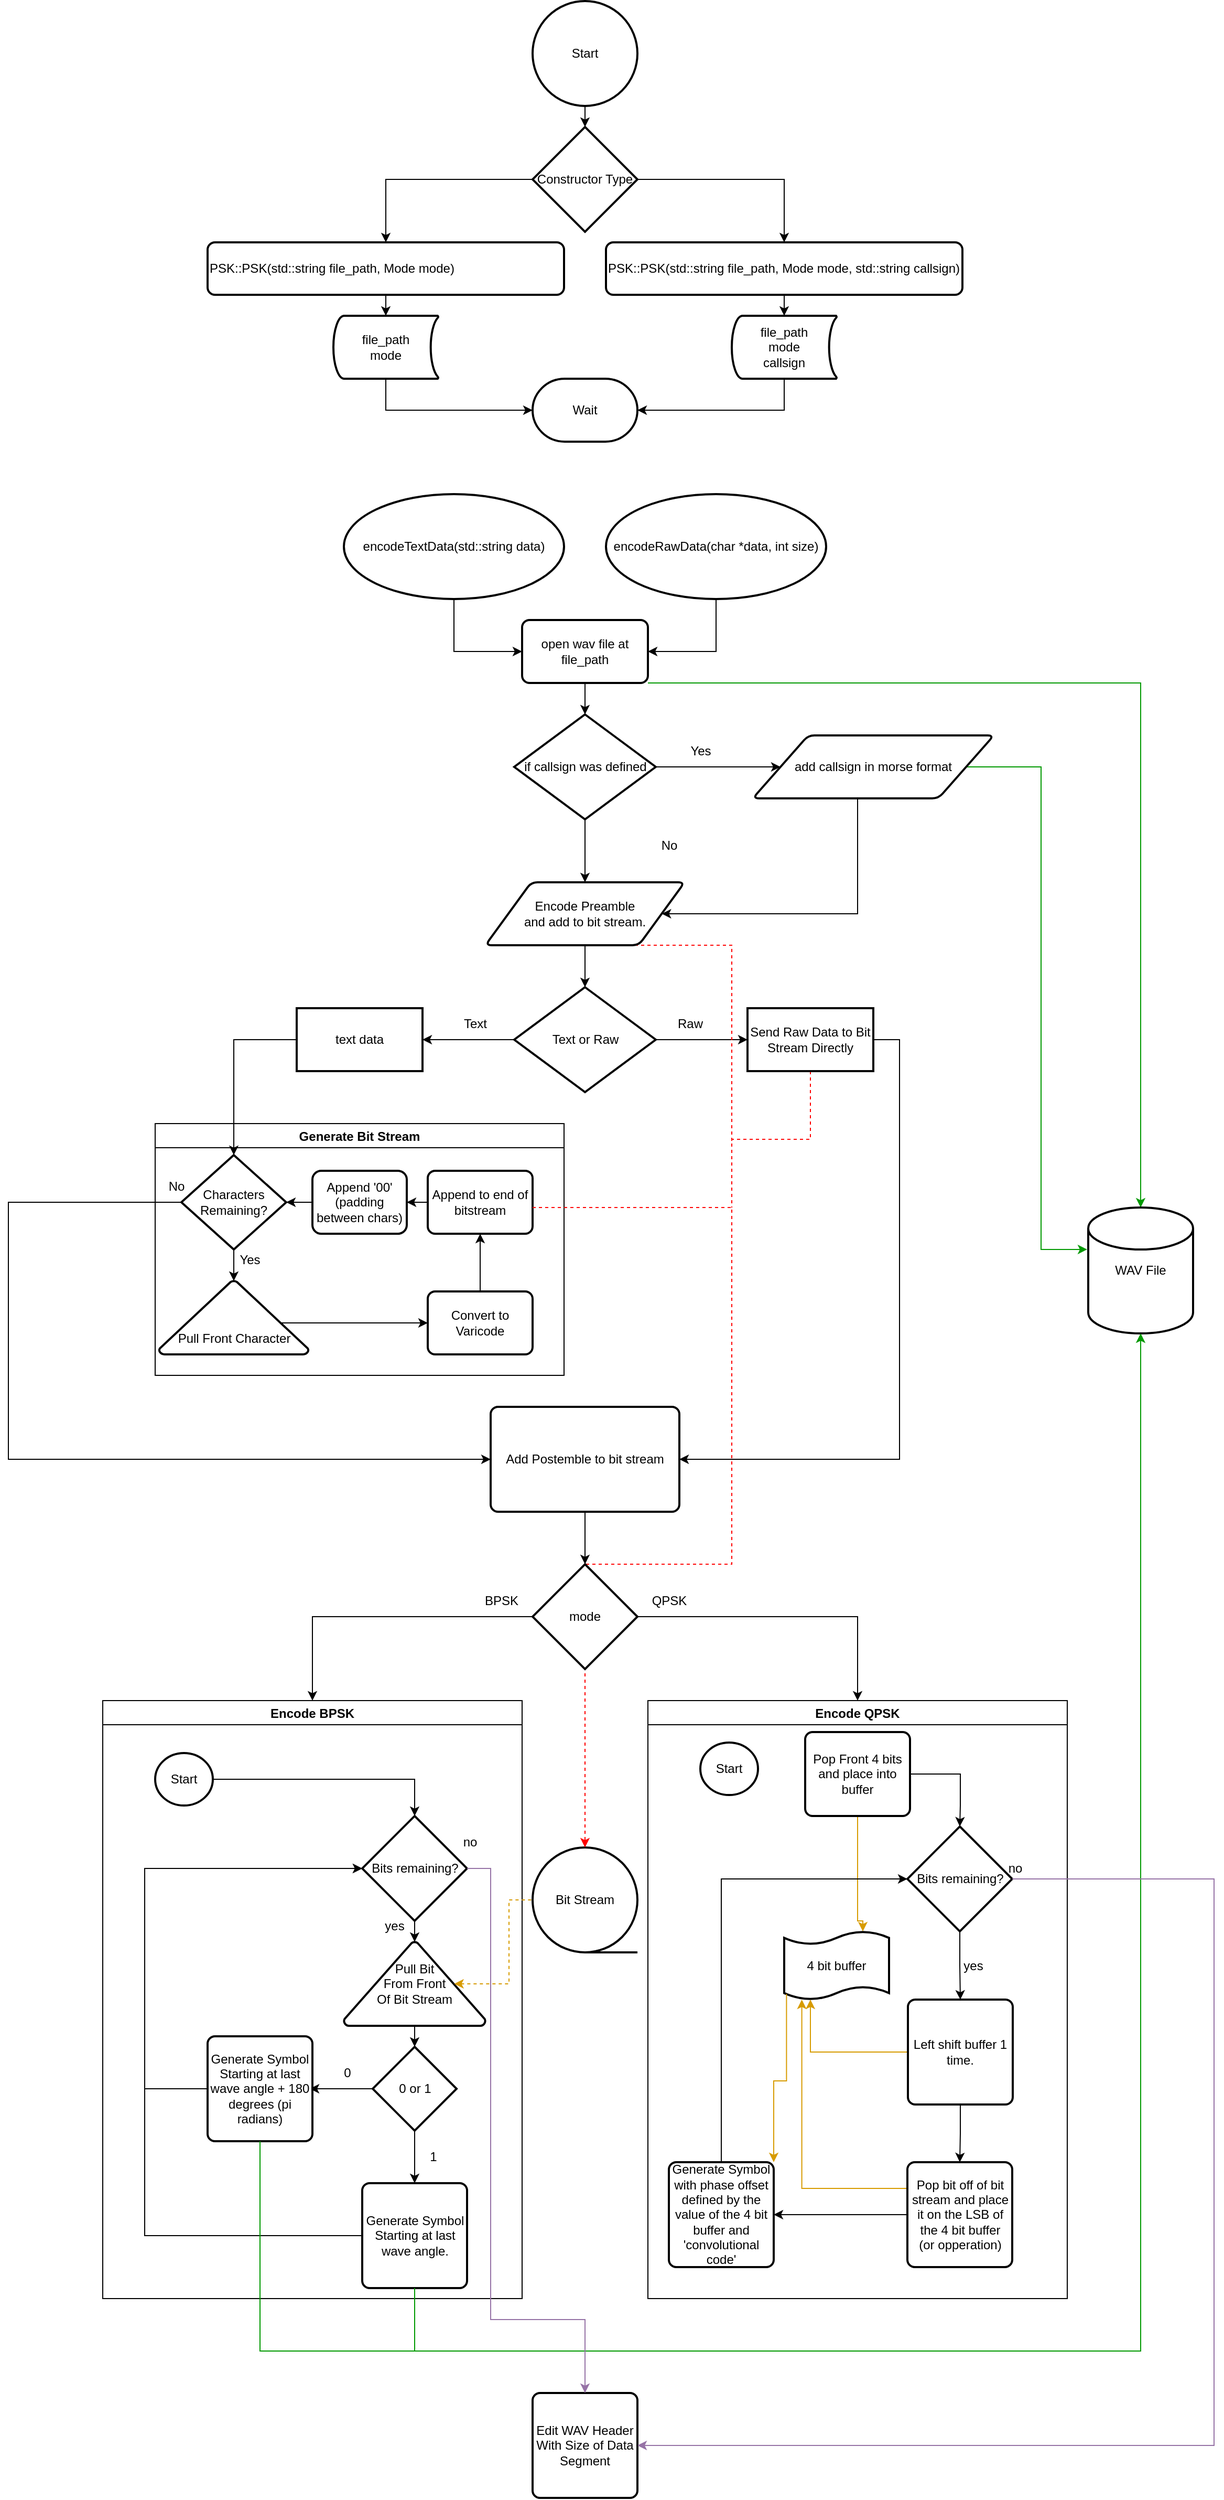 <mxfile version="20.5.1" type="device"><diagram id="MElhv_AXjSv3bPRaOon3" name="Page-1"><mxGraphModel dx="5590" dy="2537" grid="1" gridSize="10" guides="1" tooltips="1" connect="1" arrows="1" fold="1" page="1" pageScale="1" pageWidth="850" pageHeight="1100" math="0" shadow="0"><root><mxCell id="0"/><mxCell id="1" parent="0"/><mxCell id="XcD4Q7pasuz2UwCYDAua-4" style="edgeStyle=orthogonalEdgeStyle;rounded=0;orthogonalLoop=1;jettySize=auto;html=1;entryX=0.5;entryY=0;entryDx=0;entryDy=0;entryPerimeter=0;" edge="1" parent="1" source="XcD4Q7pasuz2UwCYDAua-1" target="XcD4Q7pasuz2UwCYDAua-3"><mxGeometry relative="1" as="geometry"/></mxCell><mxCell id="XcD4Q7pasuz2UwCYDAua-1" value="Start" style="strokeWidth=2;html=1;shape=mxgraph.flowchart.start_2;whiteSpace=wrap;" vertex="1" parent="1"><mxGeometry x="370" y="10" width="100" height="100" as="geometry"/></mxCell><mxCell id="XcD4Q7pasuz2UwCYDAua-7" style="edgeStyle=orthogonalEdgeStyle;rounded=0;orthogonalLoop=1;jettySize=auto;html=1;entryX=0.5;entryY=0;entryDx=0;entryDy=0;exitX=1;exitY=0.5;exitDx=0;exitDy=0;exitPerimeter=0;" edge="1" parent="1" source="XcD4Q7pasuz2UwCYDAua-3" target="XcD4Q7pasuz2UwCYDAua-6"><mxGeometry relative="1" as="geometry"/></mxCell><mxCell id="XcD4Q7pasuz2UwCYDAua-8" style="edgeStyle=orthogonalEdgeStyle;rounded=0;orthogonalLoop=1;jettySize=auto;html=1;exitX=0;exitY=0.5;exitDx=0;exitDy=0;exitPerimeter=0;entryX=0.5;entryY=0;entryDx=0;entryDy=0;" edge="1" parent="1" source="XcD4Q7pasuz2UwCYDAua-3" target="XcD4Q7pasuz2UwCYDAua-5"><mxGeometry relative="1" as="geometry"/></mxCell><mxCell id="XcD4Q7pasuz2UwCYDAua-3" value="Constructor Type" style="strokeWidth=2;html=1;shape=mxgraph.flowchart.decision;whiteSpace=wrap;" vertex="1" parent="1"><mxGeometry x="370" y="130" width="100" height="100" as="geometry"/></mxCell><mxCell id="XcD4Q7pasuz2UwCYDAua-14" style="edgeStyle=orthogonalEdgeStyle;rounded=0;orthogonalLoop=1;jettySize=auto;html=1;entryX=0.5;entryY=0;entryDx=0;entryDy=0;entryPerimeter=0;" edge="1" parent="1" source="XcD4Q7pasuz2UwCYDAua-5" target="XcD4Q7pasuz2UwCYDAua-12"><mxGeometry relative="1" as="geometry"/></mxCell><mxCell id="XcD4Q7pasuz2UwCYDAua-5" value="PSK::PSK(std::string file_path, Mode mode)" style="rounded=1;whiteSpace=wrap;html=1;absoluteArcSize=1;arcSize=14;strokeWidth=2;align=left;" vertex="1" parent="1"><mxGeometry x="60" y="240" width="340" height="50" as="geometry"/></mxCell><mxCell id="XcD4Q7pasuz2UwCYDAua-15" style="edgeStyle=orthogonalEdgeStyle;rounded=0;orthogonalLoop=1;jettySize=auto;html=1;entryX=0.5;entryY=0;entryDx=0;entryDy=0;entryPerimeter=0;" edge="1" parent="1" source="XcD4Q7pasuz2UwCYDAua-6" target="XcD4Q7pasuz2UwCYDAua-13"><mxGeometry relative="1" as="geometry"/></mxCell><mxCell id="XcD4Q7pasuz2UwCYDAua-6" value="PSK::PSK(std::string file_path, Mode mode, std::string callsign)" style="rounded=1;whiteSpace=wrap;html=1;absoluteArcSize=1;arcSize=14;strokeWidth=2;align=left;" vertex="1" parent="1"><mxGeometry x="440" y="240" width="340" height="50" as="geometry"/></mxCell><mxCell id="XcD4Q7pasuz2UwCYDAua-9" value="Wait" style="strokeWidth=2;html=1;shape=mxgraph.flowchart.terminator;whiteSpace=wrap;" vertex="1" parent="1"><mxGeometry x="370" y="370" width="100" height="60" as="geometry"/></mxCell><mxCell id="XcD4Q7pasuz2UwCYDAua-17" style="edgeStyle=orthogonalEdgeStyle;rounded=0;orthogonalLoop=1;jettySize=auto;html=1;exitX=0.5;exitY=1;exitDx=0;exitDy=0;exitPerimeter=0;entryX=0;entryY=0.5;entryDx=0;entryDy=0;entryPerimeter=0;" edge="1" parent="1" source="XcD4Q7pasuz2UwCYDAua-12" target="XcD4Q7pasuz2UwCYDAua-9"><mxGeometry relative="1" as="geometry"/></mxCell><mxCell id="XcD4Q7pasuz2UwCYDAua-12" value="file_path&lt;br&gt;mode" style="strokeWidth=2;html=1;shape=mxgraph.flowchart.stored_data;whiteSpace=wrap;" vertex="1" parent="1"><mxGeometry x="180" y="310" width="100" height="60" as="geometry"/></mxCell><mxCell id="XcD4Q7pasuz2UwCYDAua-16" style="edgeStyle=orthogonalEdgeStyle;rounded=0;orthogonalLoop=1;jettySize=auto;html=1;entryX=1;entryY=0.5;entryDx=0;entryDy=0;entryPerimeter=0;exitX=0.5;exitY=1;exitDx=0;exitDy=0;exitPerimeter=0;" edge="1" parent="1" source="XcD4Q7pasuz2UwCYDAua-13" target="XcD4Q7pasuz2UwCYDAua-9"><mxGeometry relative="1" as="geometry"/></mxCell><mxCell id="XcD4Q7pasuz2UwCYDAua-13" value="file_path&lt;br&gt;mode&lt;br&gt;callsign" style="strokeWidth=2;html=1;shape=mxgraph.flowchart.stored_data;whiteSpace=wrap;" vertex="1" parent="1"><mxGeometry x="560" y="310" width="100" height="60" as="geometry"/></mxCell><mxCell id="XcD4Q7pasuz2UwCYDAua-26" style="edgeStyle=orthogonalEdgeStyle;rounded=0;orthogonalLoop=1;jettySize=auto;html=1;entryX=0;entryY=0.5;entryDx=0;entryDy=0;" edge="1" parent="1" source="XcD4Q7pasuz2UwCYDAua-19" target="XcD4Q7pasuz2UwCYDAua-21"><mxGeometry relative="1" as="geometry"/></mxCell><mxCell id="XcD4Q7pasuz2UwCYDAua-19" value="encodeTextData(std::string data)" style="strokeWidth=2;html=1;shape=mxgraph.flowchart.start_2;whiteSpace=wrap;" vertex="1" parent="1"><mxGeometry x="190" y="480" width="210" height="100" as="geometry"/></mxCell><mxCell id="XcD4Q7pasuz2UwCYDAua-27" style="edgeStyle=orthogonalEdgeStyle;rounded=0;orthogonalLoop=1;jettySize=auto;html=1;entryX=1;entryY=0.5;entryDx=0;entryDy=0;" edge="1" parent="1" source="XcD4Q7pasuz2UwCYDAua-20" target="XcD4Q7pasuz2UwCYDAua-21"><mxGeometry relative="1" as="geometry"/></mxCell><mxCell id="XcD4Q7pasuz2UwCYDAua-20" value="encodeRawData(char *data, int size)" style="strokeWidth=2;html=1;shape=mxgraph.flowchart.start_2;whiteSpace=wrap;" vertex="1" parent="1"><mxGeometry x="440" y="480" width="210" height="100" as="geometry"/></mxCell><mxCell id="XcD4Q7pasuz2UwCYDAua-25" style="edgeStyle=orthogonalEdgeStyle;rounded=0;orthogonalLoop=1;jettySize=auto;html=1;entryX=0.5;entryY=0;entryDx=0;entryDy=0;entryPerimeter=0;" edge="1" parent="1" source="XcD4Q7pasuz2UwCYDAua-21" target="XcD4Q7pasuz2UwCYDAua-22"><mxGeometry relative="1" as="geometry"/></mxCell><mxCell id="XcD4Q7pasuz2UwCYDAua-29" style="edgeStyle=orthogonalEdgeStyle;rounded=0;orthogonalLoop=1;jettySize=auto;html=1;exitX=1;exitY=1;exitDx=0;exitDy=0;entryX=0.5;entryY=0;entryDx=0;entryDy=0;entryPerimeter=0;strokeColor=#009900;" edge="1" parent="1" source="XcD4Q7pasuz2UwCYDAua-21" target="XcD4Q7pasuz2UwCYDAua-28"><mxGeometry relative="1" as="geometry"><Array as="points"><mxPoint x="950" y="660"/></Array></mxGeometry></mxCell><mxCell id="XcD4Q7pasuz2UwCYDAua-21" value="open wav file at file_path" style="rounded=1;whiteSpace=wrap;html=1;absoluteArcSize=1;arcSize=14;strokeWidth=2;" vertex="1" parent="1"><mxGeometry x="360" y="600" width="120" height="60" as="geometry"/></mxCell><mxCell id="XcD4Q7pasuz2UwCYDAua-31" style="edgeStyle=orthogonalEdgeStyle;rounded=0;orthogonalLoop=1;jettySize=auto;html=1;" edge="1" parent="1" source="XcD4Q7pasuz2UwCYDAua-22" target="XcD4Q7pasuz2UwCYDAua-30"><mxGeometry relative="1" as="geometry"/></mxCell><mxCell id="XcD4Q7pasuz2UwCYDAua-48" style="edgeStyle=orthogonalEdgeStyle;rounded=0;orthogonalLoop=1;jettySize=auto;html=1;entryX=0.5;entryY=0;entryDx=0;entryDy=0;" edge="1" parent="1" source="XcD4Q7pasuz2UwCYDAua-22" target="XcD4Q7pasuz2UwCYDAua-47"><mxGeometry relative="1" as="geometry"/></mxCell><mxCell id="XcD4Q7pasuz2UwCYDAua-22" value="if callsign was defined" style="strokeWidth=2;html=1;shape=mxgraph.flowchart.decision;whiteSpace=wrap;" vertex="1" parent="1"><mxGeometry x="352.5" y="690" width="135" height="100" as="geometry"/></mxCell><mxCell id="XcD4Q7pasuz2UwCYDAua-28" value="WAV File" style="strokeWidth=2;html=1;shape=mxgraph.flowchart.database;whiteSpace=wrap;" vertex="1" parent="1"><mxGeometry x="900" y="1160" width="100" height="120" as="geometry"/></mxCell><mxCell id="XcD4Q7pasuz2UwCYDAua-32" style="edgeStyle=orthogonalEdgeStyle;rounded=0;orthogonalLoop=1;jettySize=auto;html=1;entryX=-0.01;entryY=0.333;entryDx=0;entryDy=0;entryPerimeter=0;strokeColor=#009900;" edge="1" parent="1" source="XcD4Q7pasuz2UwCYDAua-30" target="XcD4Q7pasuz2UwCYDAua-28"><mxGeometry relative="1" as="geometry"/></mxCell><mxCell id="XcD4Q7pasuz2UwCYDAua-49" style="edgeStyle=orthogonalEdgeStyle;rounded=0;orthogonalLoop=1;jettySize=auto;html=1;entryX=1;entryY=0.5;entryDx=0;entryDy=0;" edge="1" parent="1" source="XcD4Q7pasuz2UwCYDAua-30" target="XcD4Q7pasuz2UwCYDAua-47"><mxGeometry relative="1" as="geometry"><Array as="points"><mxPoint x="680" y="880"/></Array></mxGeometry></mxCell><mxCell id="XcD4Q7pasuz2UwCYDAua-30" value="add callsign in morse format" style="shape=parallelogram;html=1;strokeWidth=2;perimeter=parallelogramPerimeter;whiteSpace=wrap;rounded=1;arcSize=12;size=0.23;" vertex="1" parent="1"><mxGeometry x="580" y="710" width="230" height="60" as="geometry"/></mxCell><mxCell id="XcD4Q7pasuz2UwCYDAua-38" value="" style="edgeStyle=orthogonalEdgeStyle;rounded=0;orthogonalLoop=1;jettySize=auto;html=1;" edge="1" parent="1" source="XcD4Q7pasuz2UwCYDAua-33" target="XcD4Q7pasuz2UwCYDAua-37"><mxGeometry relative="1" as="geometry"/></mxCell><mxCell id="XcD4Q7pasuz2UwCYDAua-41" value="" style="edgeStyle=orthogonalEdgeStyle;rounded=0;orthogonalLoop=1;jettySize=auto;html=1;" edge="1" parent="1" source="XcD4Q7pasuz2UwCYDAua-33" target="XcD4Q7pasuz2UwCYDAua-40"><mxGeometry relative="1" as="geometry"/></mxCell><mxCell id="XcD4Q7pasuz2UwCYDAua-33" value="Text or Raw" style="strokeWidth=2;html=1;shape=mxgraph.flowchart.decision;whiteSpace=wrap;" vertex="1" parent="1"><mxGeometry x="352.5" y="950" width="135" height="100" as="geometry"/></mxCell><mxCell id="XcD4Q7pasuz2UwCYDAua-35" value="Yes" style="text;html=1;align=center;verticalAlign=middle;resizable=0;points=[];autosize=1;strokeColor=none;fillColor=none;" vertex="1" parent="1"><mxGeometry x="510" y="710" width="40" height="30" as="geometry"/></mxCell><mxCell id="XcD4Q7pasuz2UwCYDAua-36" value="No" style="text;html=1;align=center;verticalAlign=middle;resizable=0;points=[];autosize=1;strokeColor=none;fillColor=none;" vertex="1" parent="1"><mxGeometry x="480" y="800" width="40" height="30" as="geometry"/></mxCell><mxCell id="XcD4Q7pasuz2UwCYDAua-105" style="edgeStyle=orthogonalEdgeStyle;rounded=0;orthogonalLoop=1;jettySize=auto;html=1;endArrow=none;endFill=0;dashed=1;strokeColor=#FF0000;" edge="1" parent="1" source="XcD4Q7pasuz2UwCYDAua-37"><mxGeometry relative="1" as="geometry"><mxPoint x="560" y="1160" as="targetPoint"/><Array as="points"><mxPoint x="635" y="1095"/><mxPoint x="560" y="1095"/></Array></mxGeometry></mxCell><mxCell id="XcD4Q7pasuz2UwCYDAua-167" style="edgeStyle=orthogonalEdgeStyle;rounded=0;orthogonalLoop=1;jettySize=auto;html=1;entryX=1;entryY=0.5;entryDx=0;entryDy=0;strokeColor=#000000;startArrow=none;startFill=0;endArrow=classic;endFill=1;" edge="1" parent="1" source="XcD4Q7pasuz2UwCYDAua-37" target="XcD4Q7pasuz2UwCYDAua-160"><mxGeometry relative="1" as="geometry"><Array as="points"><mxPoint x="720" y="1000"/><mxPoint x="720" y="1400"/></Array></mxGeometry></mxCell><mxCell id="XcD4Q7pasuz2UwCYDAua-37" value="Send Raw Data to Bit Stream Directly" style="whiteSpace=wrap;html=1;strokeWidth=2;" vertex="1" parent="1"><mxGeometry x="575" y="970" width="120" height="60" as="geometry"/></mxCell><mxCell id="XcD4Q7pasuz2UwCYDAua-39" value="Raw" style="text;html=1;align=center;verticalAlign=middle;resizable=0;points=[];autosize=1;strokeColor=none;fillColor=none;" vertex="1" parent="1"><mxGeometry x="494.5" y="970" width="50" height="30" as="geometry"/></mxCell><mxCell id="XcD4Q7pasuz2UwCYDAua-40" value="text data" style="whiteSpace=wrap;html=1;strokeWidth=2;" vertex="1" parent="1"><mxGeometry x="145" y="970" width="120" height="60" as="geometry"/></mxCell><mxCell id="XcD4Q7pasuz2UwCYDAua-42" value="Text" style="text;html=1;align=center;verticalAlign=middle;resizable=0;points=[];autosize=1;strokeColor=none;fillColor=none;" vertex="1" parent="1"><mxGeometry x="289.5" y="970" width="50" height="30" as="geometry"/></mxCell><mxCell id="XcD4Q7pasuz2UwCYDAua-50" style="edgeStyle=orthogonalEdgeStyle;rounded=0;orthogonalLoop=1;jettySize=auto;html=1;entryX=0.5;entryY=0;entryDx=0;entryDy=0;entryPerimeter=0;" edge="1" parent="1" source="XcD4Q7pasuz2UwCYDAua-47" target="XcD4Q7pasuz2UwCYDAua-33"><mxGeometry relative="1" as="geometry"/></mxCell><mxCell id="XcD4Q7pasuz2UwCYDAua-57" value="Generate Bit Stream" style="swimlane;startSize=23;" vertex="1" parent="1"><mxGeometry x="10" y="1080" width="390" height="240" as="geometry"/></mxCell><mxCell id="XcD4Q7pasuz2UwCYDAua-61" style="edgeStyle=orthogonalEdgeStyle;rounded=0;orthogonalLoop=1;jettySize=auto;html=1;entryX=0.5;entryY=0;entryDx=0;entryDy=0;entryPerimeter=0;exitX=0.5;exitY=1;exitDx=0;exitDy=0;exitPerimeter=0;" edge="1" parent="XcD4Q7pasuz2UwCYDAua-57" source="XcD4Q7pasuz2UwCYDAua-72" target="XcD4Q7pasuz2UwCYDAua-60"><mxGeometry relative="1" as="geometry"><mxPoint x="75" y="110" as="sourcePoint"/><Array as="points"/></mxGeometry></mxCell><mxCell id="XcD4Q7pasuz2UwCYDAua-112" value="" style="edgeStyle=orthogonalEdgeStyle;rounded=0;orthogonalLoop=1;jettySize=auto;html=1;strokeColor=#000000;endArrow=classic;endFill=1;exitX=0.819;exitY=-0.119;exitDx=0;exitDy=0;exitPerimeter=0;" edge="1" parent="XcD4Q7pasuz2UwCYDAua-57" source="XcD4Q7pasuz2UwCYDAua-62" target="XcD4Q7pasuz2UwCYDAua-64"><mxGeometry relative="1" as="geometry"><Array as="points"><mxPoint x="116" y="190"/></Array></mxGeometry></mxCell><mxCell id="XcD4Q7pasuz2UwCYDAua-60" value="" style="strokeWidth=2;html=1;shape=mxgraph.flowchart.extract_or_measurement;whiteSpace=wrap;labelPosition=center;verticalLabelPosition=middle;align=center;verticalAlign=middle;" vertex="1" parent="XcD4Q7pasuz2UwCYDAua-57"><mxGeometry x="3.75" y="150" width="142.5" height="70" as="geometry"/></mxCell><mxCell id="XcD4Q7pasuz2UwCYDAua-62" value="Pull Front Character" style="text;html=1;align=center;verticalAlign=middle;resizable=0;points=[];autosize=1;strokeColor=none;fillColor=none;" vertex="1" parent="XcD4Q7pasuz2UwCYDAua-57"><mxGeometry x="10" y="190" width="130" height="30" as="geometry"/></mxCell><mxCell id="XcD4Q7pasuz2UwCYDAua-64" value="Convert to Varicode" style="rounded=1;whiteSpace=wrap;html=1;absoluteArcSize=1;arcSize=14;strokeWidth=2;" vertex="1" parent="XcD4Q7pasuz2UwCYDAua-57"><mxGeometry x="260" y="160" width="100" height="60" as="geometry"/></mxCell><mxCell id="XcD4Q7pasuz2UwCYDAua-66" value="Append to end of bitstream" style="rounded=1;whiteSpace=wrap;html=1;absoluteArcSize=1;arcSize=14;strokeWidth=2;" vertex="1" parent="XcD4Q7pasuz2UwCYDAua-57"><mxGeometry x="260" y="45" width="100" height="60" as="geometry"/></mxCell><mxCell id="XcD4Q7pasuz2UwCYDAua-67" value="" style="edgeStyle=orthogonalEdgeStyle;rounded=0;orthogonalLoop=1;jettySize=auto;html=1;" edge="1" parent="XcD4Q7pasuz2UwCYDAua-57" source="XcD4Q7pasuz2UwCYDAua-64" target="XcD4Q7pasuz2UwCYDAua-66"><mxGeometry relative="1" as="geometry"/></mxCell><mxCell id="XcD4Q7pasuz2UwCYDAua-72" value="Characters Remaining?" style="strokeWidth=2;html=1;shape=mxgraph.flowchart.decision;whiteSpace=wrap;" vertex="1" parent="XcD4Q7pasuz2UwCYDAua-57"><mxGeometry x="25" y="30" width="100" height="90" as="geometry"/></mxCell><mxCell id="XcD4Q7pasuz2UwCYDAua-94" value="No" style="text;html=1;align=center;verticalAlign=middle;resizable=0;points=[];autosize=1;strokeColor=none;fillColor=none;" vertex="1" parent="XcD4Q7pasuz2UwCYDAua-57"><mxGeometry y="45" width="40" height="30" as="geometry"/></mxCell><mxCell id="XcD4Q7pasuz2UwCYDAua-111" value="" style="edgeStyle=orthogonalEdgeStyle;rounded=0;orthogonalLoop=1;jettySize=auto;html=1;strokeColor=#000000;endArrow=classic;endFill=1;" edge="1" parent="XcD4Q7pasuz2UwCYDAua-57" source="XcD4Q7pasuz2UwCYDAua-109" target="XcD4Q7pasuz2UwCYDAua-72"><mxGeometry relative="1" as="geometry"/></mxCell><mxCell id="XcD4Q7pasuz2UwCYDAua-109" value="Append '00'&lt;br&gt;(padding between chars)" style="whiteSpace=wrap;html=1;rounded=1;arcSize=14;strokeWidth=2;" vertex="1" parent="XcD4Q7pasuz2UwCYDAua-57"><mxGeometry x="150" y="45" width="90" height="60" as="geometry"/></mxCell><mxCell id="XcD4Q7pasuz2UwCYDAua-110" value="" style="edgeStyle=orthogonalEdgeStyle;rounded=0;orthogonalLoop=1;jettySize=auto;html=1;strokeColor=#000000;endArrow=classic;endFill=1;" edge="1" parent="XcD4Q7pasuz2UwCYDAua-57" source="XcD4Q7pasuz2UwCYDAua-66" target="XcD4Q7pasuz2UwCYDAua-109"><mxGeometry relative="1" as="geometry"/></mxCell><mxCell id="XcD4Q7pasuz2UwCYDAua-145" style="edgeStyle=orthogonalEdgeStyle;rounded=0;orthogonalLoop=1;jettySize=auto;html=1;exitX=0.75;exitY=1;exitDx=0;exitDy=0;strokeColor=#FF0000;startArrow=none;startFill=0;endArrow=none;endFill=0;fillColor=#ffe6cc;dashed=1;" edge="1" parent="1" source="XcD4Q7pasuz2UwCYDAua-47"><mxGeometry relative="1" as="geometry"><mxPoint x="560" y="1100" as="targetPoint"/><Array as="points"><mxPoint x="560" y="910"/></Array></mxGeometry></mxCell><mxCell id="XcD4Q7pasuz2UwCYDAua-47" value="Encode Preamble&lt;br&gt;and add to bit stream." style="shape=parallelogram;html=1;strokeWidth=2;perimeter=parallelogramPerimeter;whiteSpace=wrap;rounded=1;arcSize=12;size=0.23;" vertex="1" parent="1"><mxGeometry x="325" y="850" width="190" height="60" as="geometry"/></mxCell><mxCell id="XcD4Q7pasuz2UwCYDAua-73" style="edgeStyle=orthogonalEdgeStyle;rounded=0;orthogonalLoop=1;jettySize=auto;html=1;entryX=0.5;entryY=0;entryDx=0;entryDy=0;entryPerimeter=0;" edge="1" parent="1" source="XcD4Q7pasuz2UwCYDAua-40" target="XcD4Q7pasuz2UwCYDAua-72"><mxGeometry relative="1" as="geometry"/></mxCell><mxCell id="XcD4Q7pasuz2UwCYDAua-74" value="Yes" style="text;html=1;align=center;verticalAlign=middle;resizable=0;points=[];autosize=1;strokeColor=none;fillColor=none;" vertex="1" parent="1"><mxGeometry x="80" y="1195" width="40" height="30" as="geometry"/></mxCell><mxCell id="XcD4Q7pasuz2UwCYDAua-63" value="Bit Stream" style="strokeWidth=2;html=1;shape=mxgraph.flowchart.sequential_data;whiteSpace=wrap;" vertex="1" parent="1"><mxGeometry x="370" y="1770" width="100" height="100" as="geometry"/></mxCell><mxCell id="XcD4Q7pasuz2UwCYDAua-71" style="edgeStyle=orthogonalEdgeStyle;rounded=0;orthogonalLoop=1;jettySize=auto;html=1;dashed=1;strokeColor=#FF0000;" edge="1" parent="1" source="XcD4Q7pasuz2UwCYDAua-66" target="XcD4Q7pasuz2UwCYDAua-63"><mxGeometry relative="1" as="geometry"><Array as="points"><mxPoint x="560" y="1160"/><mxPoint x="560" y="1500"/><mxPoint x="420" y="1500"/></Array></mxGeometry></mxCell><mxCell id="XcD4Q7pasuz2UwCYDAua-81" value="Encode BPSK" style="swimlane;startSize=23;" vertex="1" parent="1"><mxGeometry x="-40" y="1630" width="400" height="570" as="geometry"/></mxCell><mxCell id="XcD4Q7pasuz2UwCYDAua-120" value="" style="edgeStyle=orthogonalEdgeStyle;rounded=0;orthogonalLoop=1;jettySize=auto;html=1;strokeColor=#000000;startArrow=none;startFill=0;endArrow=classic;endFill=1;" edge="1" parent="XcD4Q7pasuz2UwCYDAua-81" source="XcD4Q7pasuz2UwCYDAua-113" target="XcD4Q7pasuz2UwCYDAua-119"><mxGeometry relative="1" as="geometry"/></mxCell><mxCell id="XcD4Q7pasuz2UwCYDAua-113" value="Pull Bit&lt;br&gt;From Front&lt;br&gt;Of Bit Stream" style="strokeWidth=2;html=1;shape=mxgraph.flowchart.extract_or_measurement;whiteSpace=wrap;" vertex="1" parent="XcD4Q7pasuz2UwCYDAua-81"><mxGeometry x="230" y="230" width="135" height="80" as="geometry"/></mxCell><mxCell id="XcD4Q7pasuz2UwCYDAua-147" style="edgeStyle=orthogonalEdgeStyle;rounded=0;orthogonalLoop=1;jettySize=auto;html=1;exitX=1;exitY=0.5;exitDx=0;exitDy=0;exitPerimeter=0;strokeColor=#000000;startArrow=none;startFill=0;endArrow=classic;endFill=1;" edge="1" parent="XcD4Q7pasuz2UwCYDAua-81" source="XcD4Q7pasuz2UwCYDAua-114" target="XcD4Q7pasuz2UwCYDAua-143"><mxGeometry relative="1" as="geometry"/></mxCell><mxCell id="XcD4Q7pasuz2UwCYDAua-114" value="Start" style="strokeWidth=2;html=1;shape=mxgraph.flowchart.start_2;whiteSpace=wrap;" vertex="1" parent="XcD4Q7pasuz2UwCYDAua-81"><mxGeometry x="50" y="50" width="55" height="50" as="geometry"/></mxCell><mxCell id="XcD4Q7pasuz2UwCYDAua-122" value="" style="edgeStyle=orthogonalEdgeStyle;rounded=0;orthogonalLoop=1;jettySize=auto;html=1;strokeColor=#000000;startArrow=none;startFill=0;endArrow=classic;endFill=1;" edge="1" parent="XcD4Q7pasuz2UwCYDAua-81" source="XcD4Q7pasuz2UwCYDAua-119"><mxGeometry relative="1" as="geometry"><mxPoint x="197.5" y="370" as="targetPoint"/></mxGeometry></mxCell><mxCell id="XcD4Q7pasuz2UwCYDAua-142" value="" style="edgeStyle=orthogonalEdgeStyle;rounded=0;orthogonalLoop=1;jettySize=auto;html=1;strokeColor=#000000;startArrow=none;startFill=0;endArrow=classic;endFill=1;" edge="1" parent="XcD4Q7pasuz2UwCYDAua-81" source="XcD4Q7pasuz2UwCYDAua-119" target="XcD4Q7pasuz2UwCYDAua-141"><mxGeometry relative="1" as="geometry"/></mxCell><mxCell id="XcD4Q7pasuz2UwCYDAua-119" value="0 or 1&lt;br&gt;" style="rhombus;whiteSpace=wrap;html=1;strokeWidth=2;" vertex="1" parent="XcD4Q7pasuz2UwCYDAua-81"><mxGeometry x="257.5" y="330" width="80" height="80" as="geometry"/></mxCell><mxCell id="XcD4Q7pasuz2UwCYDAua-156" style="edgeStyle=orthogonalEdgeStyle;rounded=0;orthogonalLoop=1;jettySize=auto;html=1;entryX=0;entryY=0.5;entryDx=0;entryDy=0;entryPerimeter=0;strokeColor=#000000;startArrow=none;startFill=0;endArrow=classic;endFill=1;" edge="1" parent="XcD4Q7pasuz2UwCYDAua-81" source="XcD4Q7pasuz2UwCYDAua-138" target="XcD4Q7pasuz2UwCYDAua-143"><mxGeometry relative="1" as="geometry"><Array as="points"><mxPoint x="40" y="370"/><mxPoint x="40" y="160"/></Array></mxGeometry></mxCell><mxCell id="XcD4Q7pasuz2UwCYDAua-138" value="Generate Symbol&lt;br&gt;Starting at last wave angle + 180&lt;br&gt;degrees (pi radians)" style="rounded=1;whiteSpace=wrap;html=1;absoluteArcSize=1;arcSize=14;strokeWidth=2;" vertex="1" parent="XcD4Q7pasuz2UwCYDAua-81"><mxGeometry x="100" y="320" width="100" height="100" as="geometry"/></mxCell><mxCell id="XcD4Q7pasuz2UwCYDAua-139" value="0" style="text;html=1;align=center;verticalAlign=middle;resizable=0;points=[];autosize=1;strokeColor=none;fillColor=none;" vertex="1" parent="XcD4Q7pasuz2UwCYDAua-81"><mxGeometry x="217.5" y="340" width="30" height="30" as="geometry"/></mxCell><mxCell id="XcD4Q7pasuz2UwCYDAua-140" value="1" style="text;html=1;align=center;verticalAlign=middle;resizable=0;points=[];autosize=1;strokeColor=none;fillColor=none;" vertex="1" parent="XcD4Q7pasuz2UwCYDAua-81"><mxGeometry x="300" y="420" width="30" height="30" as="geometry"/></mxCell><mxCell id="XcD4Q7pasuz2UwCYDAua-155" style="edgeStyle=orthogonalEdgeStyle;rounded=0;orthogonalLoop=1;jettySize=auto;html=1;exitX=0;exitY=0.5;exitDx=0;exitDy=0;entryX=0;entryY=0.5;entryDx=0;entryDy=0;entryPerimeter=0;strokeColor=#000000;startArrow=none;startFill=0;endArrow=classic;endFill=1;" edge="1" parent="XcD4Q7pasuz2UwCYDAua-81" source="XcD4Q7pasuz2UwCYDAua-141" target="XcD4Q7pasuz2UwCYDAua-143"><mxGeometry relative="1" as="geometry"><Array as="points"><mxPoint x="40" y="510"/><mxPoint x="40" y="160"/></Array></mxGeometry></mxCell><mxCell id="XcD4Q7pasuz2UwCYDAua-141" value="Generate Symbol&lt;br&gt;Starting at last wave angle." style="rounded=1;whiteSpace=wrap;html=1;absoluteArcSize=1;arcSize=14;strokeWidth=2;" vertex="1" parent="XcD4Q7pasuz2UwCYDAua-81"><mxGeometry x="247.5" y="460" width="100" height="100" as="geometry"/></mxCell><mxCell id="XcD4Q7pasuz2UwCYDAua-148" value="" style="edgeStyle=orthogonalEdgeStyle;rounded=0;orthogonalLoop=1;jettySize=auto;html=1;strokeColor=#000000;startArrow=none;startFill=0;endArrow=classic;endFill=1;" edge="1" parent="XcD4Q7pasuz2UwCYDAua-81" source="XcD4Q7pasuz2UwCYDAua-143" target="XcD4Q7pasuz2UwCYDAua-113"><mxGeometry relative="1" as="geometry"/></mxCell><mxCell id="XcD4Q7pasuz2UwCYDAua-143" value="Bits remaining?" style="strokeWidth=2;html=1;shape=mxgraph.flowchart.decision;whiteSpace=wrap;" vertex="1" parent="XcD4Q7pasuz2UwCYDAua-81"><mxGeometry x="247.5" y="110" width="100" height="100" as="geometry"/></mxCell><mxCell id="XcD4Q7pasuz2UwCYDAua-161" value="yes" style="text;html=1;align=center;verticalAlign=middle;resizable=0;points=[];autosize=1;strokeColor=none;fillColor=none;" vertex="1" parent="XcD4Q7pasuz2UwCYDAua-81"><mxGeometry x="257.5" y="200" width="40" height="30" as="geometry"/></mxCell><mxCell id="XcD4Q7pasuz2UwCYDAua-163" value="no" style="text;html=1;align=center;verticalAlign=middle;resizable=0;points=[];autosize=1;strokeColor=none;fillColor=none;" vertex="1" parent="XcD4Q7pasuz2UwCYDAua-81"><mxGeometry x="330" y="120" width="40" height="30" as="geometry"/></mxCell><mxCell id="XcD4Q7pasuz2UwCYDAua-91" value="Encode QPSK" style="swimlane;startSize=23;" vertex="1" parent="1"><mxGeometry x="480" y="1630" width="400" height="570" as="geometry"/></mxCell><mxCell id="XcD4Q7pasuz2UwCYDAua-158" value="Start" style="strokeWidth=2;html=1;shape=mxgraph.flowchart.start_2;whiteSpace=wrap;" vertex="1" parent="XcD4Q7pasuz2UwCYDAua-91"><mxGeometry x="50" y="40" width="55" height="50" as="geometry"/></mxCell><mxCell id="XcD4Q7pasuz2UwCYDAua-174" value="" style="edgeStyle=orthogonalEdgeStyle;rounded=0;orthogonalLoop=1;jettySize=auto;html=1;strokeColor=#000000;startArrow=none;startFill=0;endArrow=classic;endFill=1;" edge="1" parent="XcD4Q7pasuz2UwCYDAua-91" source="XcD4Q7pasuz2UwCYDAua-159" target="XcD4Q7pasuz2UwCYDAua-173"><mxGeometry relative="1" as="geometry"/></mxCell><mxCell id="XcD4Q7pasuz2UwCYDAua-159" value="Bits remaining?" style="strokeWidth=2;html=1;shape=mxgraph.flowchart.decision;whiteSpace=wrap;" vertex="1" parent="XcD4Q7pasuz2UwCYDAua-91"><mxGeometry x="247.5" y="120" width="100" height="100" as="geometry"/></mxCell><mxCell id="XcD4Q7pasuz2UwCYDAua-171" style="edgeStyle=orthogonalEdgeStyle;rounded=0;orthogonalLoop=1;jettySize=auto;html=1;entryX=0.75;entryY=0;entryDx=0;entryDy=0;entryPerimeter=0;strokeColor=#d79b00;startArrow=none;startFill=0;endArrow=classic;endFill=1;fillColor=#ffe6cc;" edge="1" parent="XcD4Q7pasuz2UwCYDAua-91" source="XcD4Q7pasuz2UwCYDAua-169" target="XcD4Q7pasuz2UwCYDAua-170"><mxGeometry relative="1" as="geometry"><Array as="points"><mxPoint x="200" y="210"/><mxPoint x="205" y="210"/></Array></mxGeometry></mxCell><mxCell id="XcD4Q7pasuz2UwCYDAua-172" style="edgeStyle=orthogonalEdgeStyle;rounded=0;orthogonalLoop=1;jettySize=auto;html=1;entryX=0.5;entryY=0;entryDx=0;entryDy=0;entryPerimeter=0;strokeColor=#000000;startArrow=none;startFill=0;endArrow=classic;endFill=1;" edge="1" parent="XcD4Q7pasuz2UwCYDAua-91" source="XcD4Q7pasuz2UwCYDAua-169" target="XcD4Q7pasuz2UwCYDAua-159"><mxGeometry relative="1" as="geometry"><Array as="points"><mxPoint x="298" y="70"/><mxPoint x="298" y="100"/><mxPoint x="297" y="100"/></Array></mxGeometry></mxCell><mxCell id="XcD4Q7pasuz2UwCYDAua-169" value="Pop Front 4 bits and place into buffer" style="rounded=1;whiteSpace=wrap;html=1;absoluteArcSize=1;arcSize=14;strokeWidth=2;" vertex="1" parent="XcD4Q7pasuz2UwCYDAua-91"><mxGeometry x="150" y="30" width="100" height="80" as="geometry"/></mxCell><mxCell id="XcD4Q7pasuz2UwCYDAua-170" value="4 bit buffer" style="shape=tape;whiteSpace=wrap;html=1;strokeWidth=2;size=0.19" vertex="1" parent="XcD4Q7pasuz2UwCYDAua-91"><mxGeometry x="130" y="220" width="100" height="65" as="geometry"/></mxCell><mxCell id="XcD4Q7pasuz2UwCYDAua-176" style="edgeStyle=orthogonalEdgeStyle;rounded=0;orthogonalLoop=1;jettySize=auto;html=1;entryX=0.25;entryY=1;entryDx=0;entryDy=0;entryPerimeter=0;strokeColor=#d79b00;startArrow=none;startFill=0;endArrow=classic;endFill=1;fillColor=#ffe6cc;" edge="1" parent="XcD4Q7pasuz2UwCYDAua-91" source="XcD4Q7pasuz2UwCYDAua-173" target="XcD4Q7pasuz2UwCYDAua-170"><mxGeometry relative="1" as="geometry"/></mxCell><mxCell id="XcD4Q7pasuz2UwCYDAua-178" value="" style="edgeStyle=orthogonalEdgeStyle;rounded=0;orthogonalLoop=1;jettySize=auto;html=1;strokeColor=#000000;startArrow=none;startFill=0;endArrow=classic;endFill=1;" edge="1" parent="XcD4Q7pasuz2UwCYDAua-91" source="XcD4Q7pasuz2UwCYDAua-173" target="XcD4Q7pasuz2UwCYDAua-177"><mxGeometry relative="1" as="geometry"/></mxCell><mxCell id="XcD4Q7pasuz2UwCYDAua-173" value="Left shift buffer 1 time." style="rounded=1;whiteSpace=wrap;html=1;absoluteArcSize=1;arcSize=14;strokeWidth=2;" vertex="1" parent="XcD4Q7pasuz2UwCYDAua-91"><mxGeometry x="248" y="285" width="100" height="100" as="geometry"/></mxCell><mxCell id="XcD4Q7pasuz2UwCYDAua-175" value="yes" style="text;html=1;align=center;verticalAlign=middle;resizable=0;points=[];autosize=1;strokeColor=none;fillColor=none;" vertex="1" parent="XcD4Q7pasuz2UwCYDAua-91"><mxGeometry x="290" y="237.5" width="40" height="30" as="geometry"/></mxCell><mxCell id="XcD4Q7pasuz2UwCYDAua-185" value="" style="edgeStyle=orthogonalEdgeStyle;rounded=0;orthogonalLoop=1;jettySize=auto;html=1;strokeColor=#000000;startArrow=none;startFill=0;endArrow=classic;endFill=1;" edge="1" parent="XcD4Q7pasuz2UwCYDAua-91" source="XcD4Q7pasuz2UwCYDAua-177" target="XcD4Q7pasuz2UwCYDAua-184"><mxGeometry relative="1" as="geometry"/></mxCell><mxCell id="XcD4Q7pasuz2UwCYDAua-186" style="edgeStyle=orthogonalEdgeStyle;rounded=0;orthogonalLoop=1;jettySize=auto;html=1;exitX=0;exitY=0.25;exitDx=0;exitDy=0;entryX=0.168;entryY=1;entryDx=0;entryDy=0;entryPerimeter=0;strokeColor=#d79b00;startArrow=none;startFill=0;endArrow=classic;endFill=1;fillColor=#ffe6cc;" edge="1" parent="XcD4Q7pasuz2UwCYDAua-91" source="XcD4Q7pasuz2UwCYDAua-177" target="XcD4Q7pasuz2UwCYDAua-170"><mxGeometry relative="1" as="geometry"/></mxCell><mxCell id="XcD4Q7pasuz2UwCYDAua-177" value="Pop bit off of bit stream and place it on the LSB of the 4 bit buffer&lt;br&gt;(or opperation)" style="rounded=1;whiteSpace=wrap;html=1;absoluteArcSize=1;arcSize=14;strokeWidth=2;" vertex="1" parent="XcD4Q7pasuz2UwCYDAua-91"><mxGeometry x="247.5" y="440" width="100" height="100" as="geometry"/></mxCell><mxCell id="XcD4Q7pasuz2UwCYDAua-187" style="edgeStyle=orthogonalEdgeStyle;rounded=0;orthogonalLoop=1;jettySize=auto;html=1;exitX=1;exitY=0;exitDx=0;exitDy=0;entryX=0.022;entryY=0.917;entryDx=0;entryDy=0;entryPerimeter=0;strokeColor=#d79b00;startArrow=classic;startFill=1;endArrow=none;endFill=0;fillColor=#ffe6cc;" edge="1" parent="XcD4Q7pasuz2UwCYDAua-91" source="XcD4Q7pasuz2UwCYDAua-184" target="XcD4Q7pasuz2UwCYDAua-170"><mxGeometry relative="1" as="geometry"/></mxCell><mxCell id="XcD4Q7pasuz2UwCYDAua-188" style="edgeStyle=orthogonalEdgeStyle;rounded=0;orthogonalLoop=1;jettySize=auto;html=1;entryX=0;entryY=0.5;entryDx=0;entryDy=0;entryPerimeter=0;strokeColor=#000000;startArrow=none;startFill=0;endArrow=classic;endFill=1;" edge="1" parent="XcD4Q7pasuz2UwCYDAua-91" source="XcD4Q7pasuz2UwCYDAua-184" target="XcD4Q7pasuz2UwCYDAua-159"><mxGeometry relative="1" as="geometry"><Array as="points"><mxPoint x="70" y="170"/></Array></mxGeometry></mxCell><mxCell id="XcD4Q7pasuz2UwCYDAua-184" value="Generate Symbol with phase offset defined by the value of the 4 bit buffer and 'convolutional code'" style="rounded=1;whiteSpace=wrap;html=1;absoluteArcSize=1;arcSize=14;strokeWidth=2;" vertex="1" parent="XcD4Q7pasuz2UwCYDAua-91"><mxGeometry x="20" y="440" width="100" height="100" as="geometry"/></mxCell><mxCell id="XcD4Q7pasuz2UwCYDAua-99" style="edgeStyle=orthogonalEdgeStyle;rounded=0;orthogonalLoop=1;jettySize=auto;html=1;entryX=0.5;entryY=0;entryDx=0;entryDy=0;" edge="1" parent="1" source="XcD4Q7pasuz2UwCYDAua-92" target="XcD4Q7pasuz2UwCYDAua-81"><mxGeometry relative="1" as="geometry"/></mxCell><mxCell id="XcD4Q7pasuz2UwCYDAua-101" style="edgeStyle=orthogonalEdgeStyle;rounded=0;orthogonalLoop=1;jettySize=auto;html=1;" edge="1" parent="1" source="XcD4Q7pasuz2UwCYDAua-92" target="XcD4Q7pasuz2UwCYDAua-91"><mxGeometry relative="1" as="geometry"/></mxCell><mxCell id="XcD4Q7pasuz2UwCYDAua-92" value="mode" style="strokeWidth=2;html=1;shape=mxgraph.flowchart.decision;whiteSpace=wrap;" vertex="1" parent="1"><mxGeometry x="370" y="1500" width="100" height="100" as="geometry"/></mxCell><mxCell id="XcD4Q7pasuz2UwCYDAua-106" value="BPSK" style="text;html=1;align=center;verticalAlign=middle;resizable=0;points=[];autosize=1;strokeColor=none;fillColor=none;" vertex="1" parent="1"><mxGeometry x="310" y="1520" width="60" height="30" as="geometry"/></mxCell><mxCell id="XcD4Q7pasuz2UwCYDAua-108" value="QPSK" style="text;html=1;align=center;verticalAlign=middle;resizable=0;points=[];autosize=1;strokeColor=none;fillColor=none;" vertex="1" parent="1"><mxGeometry x="470" y="1520" width="60" height="30" as="geometry"/></mxCell><mxCell id="XcD4Q7pasuz2UwCYDAua-116" value="" style="edgeStyle=orthogonalEdgeStyle;rounded=0;orthogonalLoop=1;jettySize=auto;html=1;strokeColor=#d79b00;endArrow=none;endFill=0;startArrow=classic;startFill=1;dashed=1;fillColor=#ffe6cc;exitX=0.78;exitY=0.5;exitDx=0;exitDy=0;exitPerimeter=0;" edge="1" parent="1" source="XcD4Q7pasuz2UwCYDAua-113" target="XcD4Q7pasuz2UwCYDAua-63"><mxGeometry relative="1" as="geometry"/></mxCell><mxCell id="XcD4Q7pasuz2UwCYDAua-149" style="edgeStyle=orthogonalEdgeStyle;rounded=0;orthogonalLoop=1;jettySize=auto;html=1;entryX=0.5;entryY=1;entryDx=0;entryDy=0;entryPerimeter=0;strokeColor=#009900;startArrow=none;startFill=0;endArrow=classic;endFill=1;" edge="1" parent="1" source="XcD4Q7pasuz2UwCYDAua-141" target="XcD4Q7pasuz2UwCYDAua-28"><mxGeometry relative="1" as="geometry"><Array as="points"><mxPoint x="257" y="2250"/><mxPoint x="950" y="2250"/></Array></mxGeometry></mxCell><mxCell id="XcD4Q7pasuz2UwCYDAua-153" style="edgeStyle=orthogonalEdgeStyle;rounded=0;orthogonalLoop=1;jettySize=auto;html=1;exitX=0.5;exitY=1;exitDx=0;exitDy=0;strokeColor=#009900;startArrow=none;startFill=0;endArrow=none;endFill=0;" edge="1" parent="1" source="XcD4Q7pasuz2UwCYDAua-138"><mxGeometry relative="1" as="geometry"><mxPoint x="390" y="2250" as="targetPoint"/><Array as="points"><mxPoint x="110" y="2250"/></Array></mxGeometry></mxCell><mxCell id="XcD4Q7pasuz2UwCYDAua-168" value="" style="edgeStyle=orthogonalEdgeStyle;rounded=0;orthogonalLoop=1;jettySize=auto;html=1;strokeColor=#000000;startArrow=none;startFill=0;endArrow=classic;endFill=1;" edge="1" parent="1" source="XcD4Q7pasuz2UwCYDAua-160" target="XcD4Q7pasuz2UwCYDAua-92"><mxGeometry relative="1" as="geometry"/></mxCell><mxCell id="XcD4Q7pasuz2UwCYDAua-160" value="Add Postemble to bit stream" style="rounded=1;whiteSpace=wrap;html=1;absoluteArcSize=1;arcSize=14;strokeWidth=2;" vertex="1" parent="1"><mxGeometry x="330" y="1350" width="180" height="100" as="geometry"/></mxCell><mxCell id="XcD4Q7pasuz2UwCYDAua-166" style="edgeStyle=orthogonalEdgeStyle;rounded=0;orthogonalLoop=1;jettySize=auto;html=1;entryX=0;entryY=0.5;entryDx=0;entryDy=0;strokeColor=#000000;startArrow=none;startFill=0;endArrow=classic;endFill=1;" edge="1" parent="1" source="XcD4Q7pasuz2UwCYDAua-72" target="XcD4Q7pasuz2UwCYDAua-160"><mxGeometry relative="1" as="geometry"><Array as="points"><mxPoint x="-130" y="1155"/><mxPoint x="-130" y="1400"/></Array></mxGeometry></mxCell><mxCell id="XcD4Q7pasuz2UwCYDAua-189" value="Edit WAV Header With Size of Data Segment" style="rounded=1;whiteSpace=wrap;html=1;absoluteArcSize=1;arcSize=14;strokeWidth=2;" vertex="1" parent="1"><mxGeometry x="370" y="2290" width="100" height="100" as="geometry"/></mxCell><mxCell id="XcD4Q7pasuz2UwCYDAua-190" style="edgeStyle=orthogonalEdgeStyle;rounded=0;orthogonalLoop=1;jettySize=auto;html=1;entryX=1;entryY=0.5;entryDx=0;entryDy=0;strokeColor=#9673a6;startArrow=none;startFill=0;endArrow=classic;endFill=1;fillColor=#e1d5e7;" edge="1" parent="1" source="XcD4Q7pasuz2UwCYDAua-159" target="XcD4Q7pasuz2UwCYDAua-189"><mxGeometry relative="1" as="geometry"><Array as="points"><mxPoint x="1020" y="1800"/><mxPoint x="1020" y="2340"/></Array></mxGeometry></mxCell><mxCell id="XcD4Q7pasuz2UwCYDAua-191" value="no" style="text;html=1;align=center;verticalAlign=middle;resizable=0;points=[];autosize=1;strokeColor=none;fillColor=none;" vertex="1" parent="1"><mxGeometry x="810" y="1775" width="40" height="30" as="geometry"/></mxCell><mxCell id="XcD4Q7pasuz2UwCYDAua-192" style="edgeStyle=orthogonalEdgeStyle;rounded=0;orthogonalLoop=1;jettySize=auto;html=1;entryX=0.5;entryY=0;entryDx=0;entryDy=0;strokeColor=#9673a6;startArrow=none;startFill=0;endArrow=classic;endFill=1;fillColor=#e1d5e7;" edge="1" parent="1" source="XcD4Q7pasuz2UwCYDAua-143" target="XcD4Q7pasuz2UwCYDAua-189"><mxGeometry relative="1" as="geometry"><Array as="points"><mxPoint x="330" y="1790"/><mxPoint x="330" y="2220"/><mxPoint x="420" y="2220"/></Array></mxGeometry></mxCell></root></mxGraphModel></diagram></mxfile>
